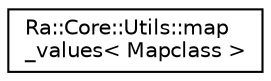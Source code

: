 digraph "Graphical Class Hierarchy"
{
 // INTERACTIVE_SVG=YES
 // LATEX_PDF_SIZE
  edge [fontname="Helvetica",fontsize="10",labelfontname="Helvetica",labelfontsize="10"];
  node [fontname="Helvetica",fontsize="10",shape=record];
  rankdir="LR";
  Node0 [label="Ra::Core::Utils::map\l_values\< Mapclass \>",height=0.2,width=0.4,color="black", fillcolor="white", style="filled",URL="$structRa_1_1Core_1_1Utils_1_1map__values.html",tooltip="Generate a range to iterate over the values of a map."];
}
